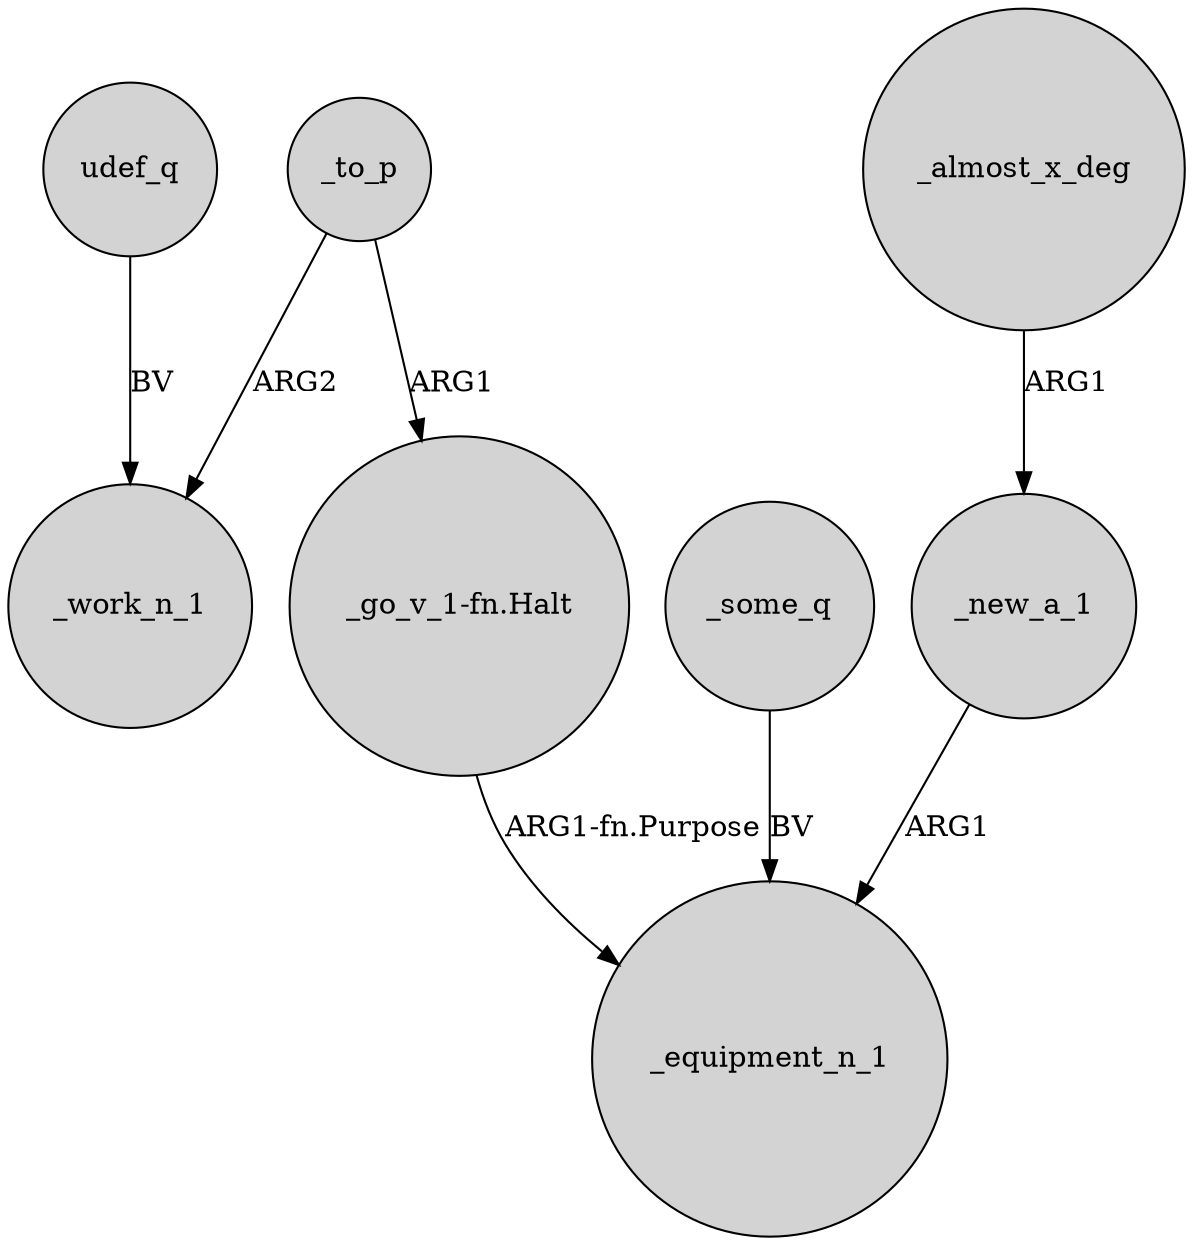 digraph {
	node [shape=circle style=filled]
	udef_q -> _work_n_1 [label=BV]
	_some_q -> _equipment_n_1 [label=BV]
	_to_p -> "_go_v_1-fn.Halt" [label=ARG1]
	_to_p -> _work_n_1 [label=ARG2]
	_new_a_1 -> _equipment_n_1 [label=ARG1]
	_almost_x_deg -> _new_a_1 [label=ARG1]
	"_go_v_1-fn.Halt" -> _equipment_n_1 [label="ARG1-fn.Purpose"]
}
